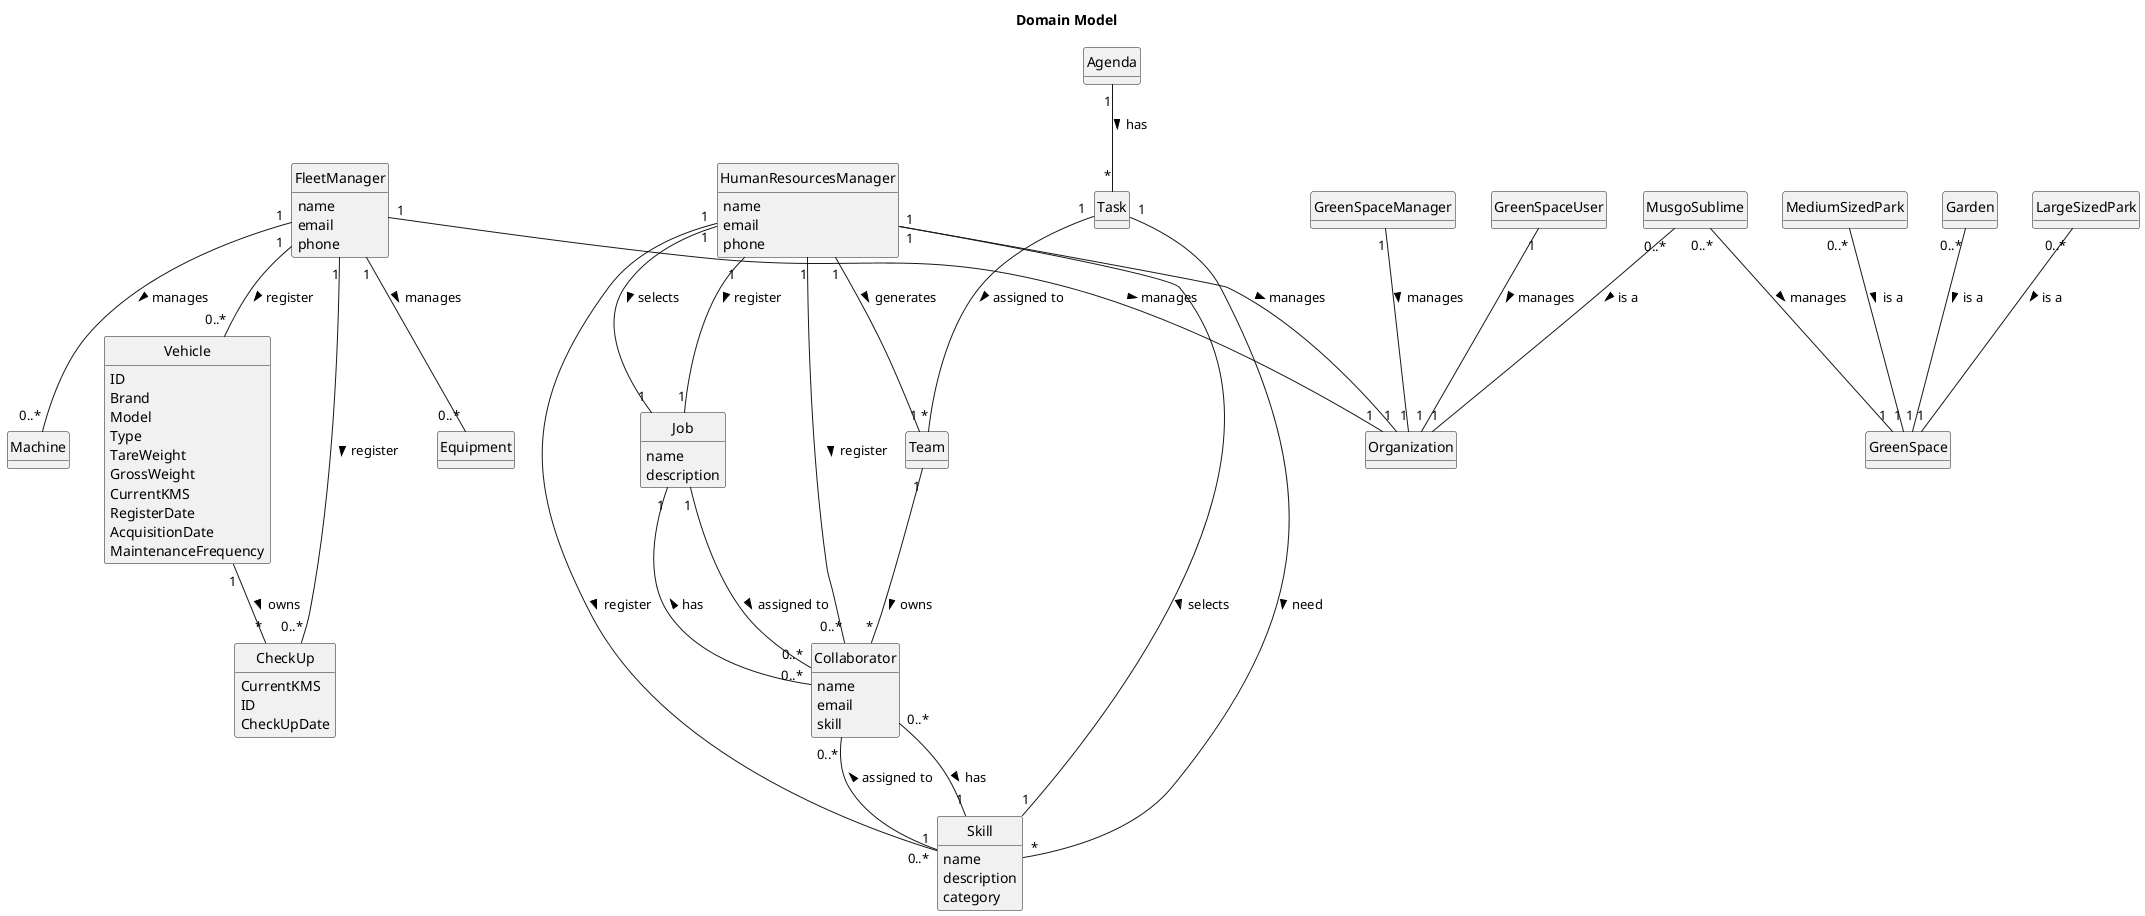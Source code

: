 @startuml
skinparam monochrome true
skinparam packageStyle rectangle
skinparam shadowing false

skinparam classAttributeIconSize 0
hide circle
hide methods

title Domain Model

class Job {
    name
    description
}

class Skill {
    name
    description
    category
}

class Vehicle {
    ID
    Brand
    Model
    Type
    TareWeight
    GrossWeight
    CurrentKMS
    RegisterDate
    AcquisitionDate
    MaintenanceFrequency
}


class CheckUp {
    CurrentKMS
    ID
    CheckUpDate
}

class Collaborator {
    name
    email
    skill

}

class FleetManager {
   name
   email
   phone
}

class HumanResourcesManager {
   name
   email
   phone
}

MusgoSublime "0..*" -- "1" Organization : is a >
MusgoSublime "0..*" -- "1" GreenSpace : manages >
MediumSizedPark "0..*" -- "1" GreenSpace : is a >
Garden "0..*" -- "1" GreenSpace : is a >
LargeSizedPark "0..*" -- "1" GreenSpace : is a >
Collaborator "0..*" -- "1" Job : has >
Collaborator "0..*" -- "1" Skill : has >
FleetManager "1" -- "1" Organization : manages >
HumanResourcesManager "1" -- "1" Organization : manages >
GreenSpaceManager "1" -- "1" Organization : manages >
GreenSpaceUser "1" -- "1" Organization : manages >
HumanResourcesManager "1" -- "1" Job : selects  >
HumanResourcesManager "1" -- "1" Skill : selects  >
HumanResourcesManager "1" -- "1" Job : register  >
Job "1" -- "0..*" Collaborator : assigned to >
Skill "1" -- "0..*" Collaborator : assigned to >
HumanResourcesManager "1" -- "0..*" Collaborator : register >
HumanResourcesManager "1" -- "0..*" Skill : register >
HumanResourcesManager "1" -- "1" Team : generates >
FleetManager "1" -- "0..*" Vehicle : register >
FleetManager "1" -- "0..*" Equipment : manages >
FleetManager "1" -- "0..*" Machine : manages >
FleetManager "1" - "0..*" CheckUp : register >
Vehicle "1" -- "*" CheckUp : owns >
Team "1" -- "*" Collaborator : owns >
Task "1" -- "*" Skill : need >
Agenda "1" -- "*" Task : has >
Task "1" -- "*" Team : assigned to >

@enduml


